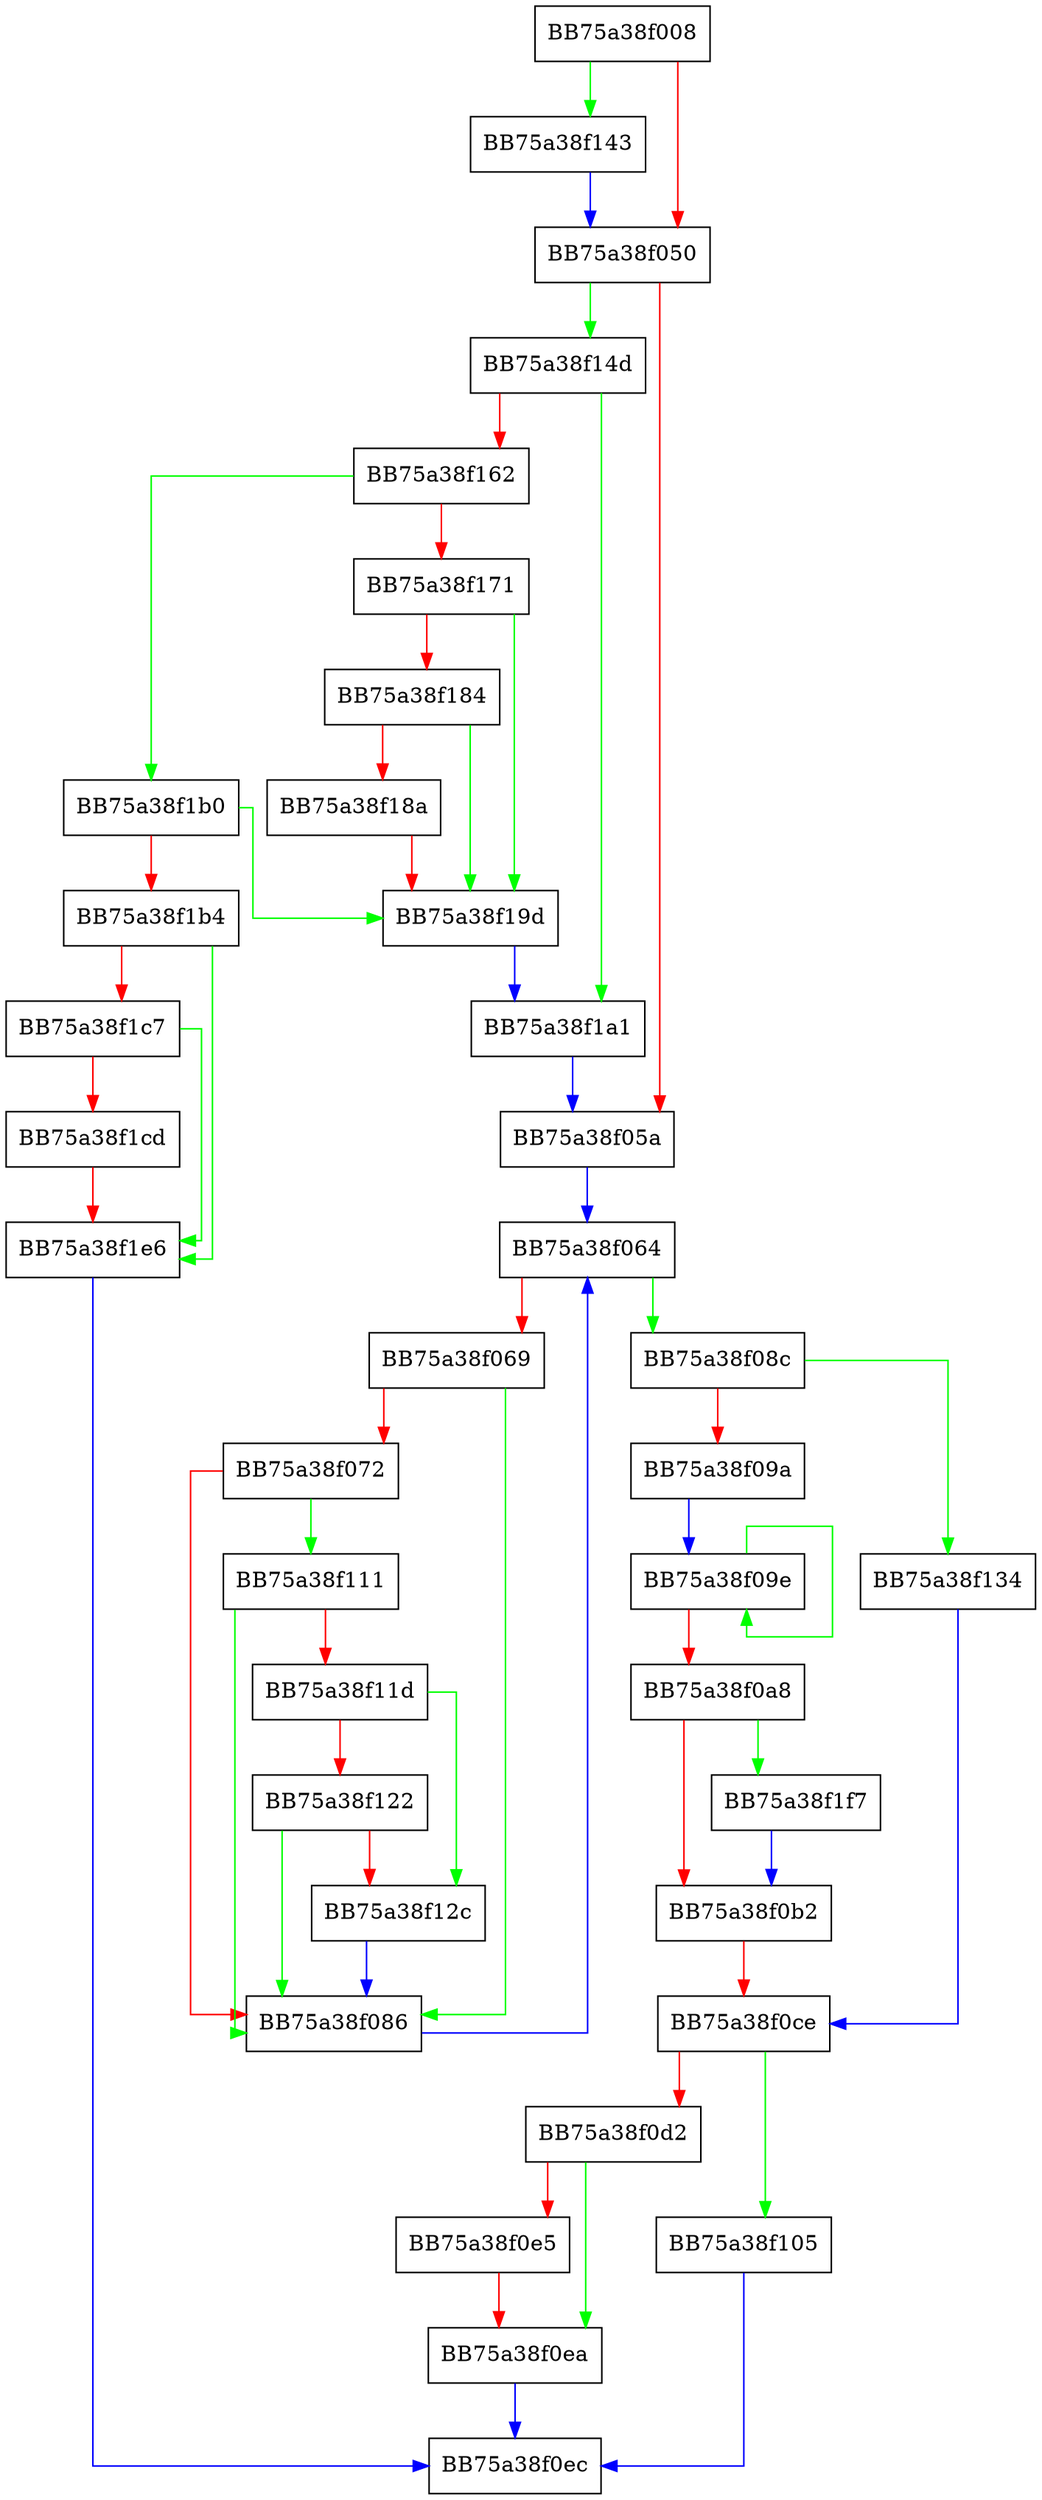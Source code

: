 digraph Unexpand {
  node [shape="box"];
  graph [splines=ortho];
  BB75a38f008 -> BB75a38f143 [color="green"];
  BB75a38f008 -> BB75a38f050 [color="red"];
  BB75a38f050 -> BB75a38f14d [color="green"];
  BB75a38f050 -> BB75a38f05a [color="red"];
  BB75a38f05a -> BB75a38f064 [color="blue"];
  BB75a38f064 -> BB75a38f08c [color="green"];
  BB75a38f064 -> BB75a38f069 [color="red"];
  BB75a38f069 -> BB75a38f086 [color="green"];
  BB75a38f069 -> BB75a38f072 [color="red"];
  BB75a38f072 -> BB75a38f111 [color="green"];
  BB75a38f072 -> BB75a38f086 [color="red"];
  BB75a38f086 -> BB75a38f064 [color="blue"];
  BB75a38f08c -> BB75a38f134 [color="green"];
  BB75a38f08c -> BB75a38f09a [color="red"];
  BB75a38f09a -> BB75a38f09e [color="blue"];
  BB75a38f09e -> BB75a38f09e [color="green"];
  BB75a38f09e -> BB75a38f0a8 [color="red"];
  BB75a38f0a8 -> BB75a38f1f7 [color="green"];
  BB75a38f0a8 -> BB75a38f0b2 [color="red"];
  BB75a38f0b2 -> BB75a38f0ce [color="red"];
  BB75a38f0ce -> BB75a38f105 [color="green"];
  BB75a38f0ce -> BB75a38f0d2 [color="red"];
  BB75a38f0d2 -> BB75a38f0ea [color="green"];
  BB75a38f0d2 -> BB75a38f0e5 [color="red"];
  BB75a38f0e5 -> BB75a38f0ea [color="red"];
  BB75a38f0ea -> BB75a38f0ec [color="blue"];
  BB75a38f105 -> BB75a38f0ec [color="blue"];
  BB75a38f111 -> BB75a38f086 [color="green"];
  BB75a38f111 -> BB75a38f11d [color="red"];
  BB75a38f11d -> BB75a38f12c [color="green"];
  BB75a38f11d -> BB75a38f122 [color="red"];
  BB75a38f122 -> BB75a38f086 [color="green"];
  BB75a38f122 -> BB75a38f12c [color="red"];
  BB75a38f12c -> BB75a38f086 [color="blue"];
  BB75a38f134 -> BB75a38f0ce [color="blue"];
  BB75a38f143 -> BB75a38f050 [color="blue"];
  BB75a38f14d -> BB75a38f1a1 [color="green"];
  BB75a38f14d -> BB75a38f162 [color="red"];
  BB75a38f162 -> BB75a38f1b0 [color="green"];
  BB75a38f162 -> BB75a38f171 [color="red"];
  BB75a38f171 -> BB75a38f19d [color="green"];
  BB75a38f171 -> BB75a38f184 [color="red"];
  BB75a38f184 -> BB75a38f19d [color="green"];
  BB75a38f184 -> BB75a38f18a [color="red"];
  BB75a38f18a -> BB75a38f19d [color="red"];
  BB75a38f19d -> BB75a38f1a1 [color="blue"];
  BB75a38f1a1 -> BB75a38f05a [color="blue"];
  BB75a38f1b0 -> BB75a38f19d [color="green"];
  BB75a38f1b0 -> BB75a38f1b4 [color="red"];
  BB75a38f1b4 -> BB75a38f1e6 [color="green"];
  BB75a38f1b4 -> BB75a38f1c7 [color="red"];
  BB75a38f1c7 -> BB75a38f1e6 [color="green"];
  BB75a38f1c7 -> BB75a38f1cd [color="red"];
  BB75a38f1cd -> BB75a38f1e6 [color="red"];
  BB75a38f1e6 -> BB75a38f0ec [color="blue"];
  BB75a38f1f7 -> BB75a38f0b2 [color="blue"];
}